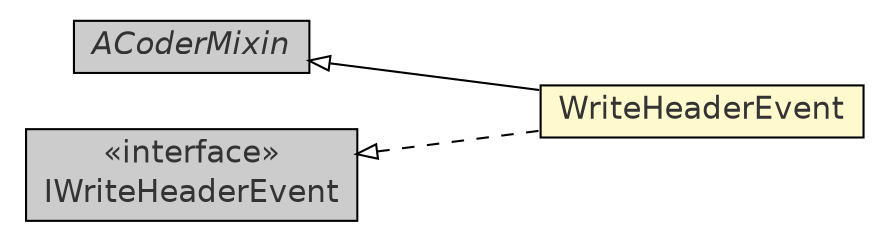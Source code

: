 #!/usr/local/bin/dot
#
# Class diagram 
# Generated by UmlGraph version 4.8 (http://www.spinellis.gr/sw/umlgraph)
#

digraph G {
	edge [fontname="Helvetica",fontsize=10,labelfontname="Helvetica",labelfontsize=10];
	node [fontname="Helvetica",fontsize=10,shape=plaintext];
	rankdir=LR;
	ranksep=1;
	// com.xuggle.mediatool.event.ACoderMixin
	c22652 [label=<<table border="0" cellborder="1" cellspacing="0" cellpadding="2" port="p" bgcolor="grey80" href="./ACoderMixin.html">
		<tr><td><table border="0" cellspacing="0" cellpadding="1">
			<tr><td><font face="Helvetica-Oblique"> ACoderMixin </font></td></tr>
		</table></td></tr>
		</table>>, fontname="Helvetica", fontcolor="grey20", fontsize=15.0];
	// com.xuggle.mediatool.event.IWriteHeaderEvent
	c22662 [label=<<table border="0" cellborder="1" cellspacing="0" cellpadding="2" port="p" bgcolor="grey80" href="./IWriteHeaderEvent.html">
		<tr><td><table border="0" cellspacing="0" cellpadding="1">
			<tr><td> &laquo;interface&raquo; </td></tr>
			<tr><td> IWriteHeaderEvent </td></tr>
		</table></td></tr>
		</table>>, fontname="Helvetica", fontcolor="grey20", fontsize=15.0];
	// com.xuggle.mediatool.event.WriteHeaderEvent
	c22676 [label=<<table border="0" cellborder="1" cellspacing="0" cellpadding="2" port="p" bgcolor="lemonChiffon" href="./WriteHeaderEvent.html">
		<tr><td><table border="0" cellspacing="0" cellpadding="1">
			<tr><td> WriteHeaderEvent </td></tr>
		</table></td></tr>
		</table>>, fontname="Helvetica", fontcolor="grey20", fontsize=15.0];
	//com.xuggle.mediatool.event.WriteHeaderEvent extends com.xuggle.mediatool.event.ACoderMixin
	c22652:p -> c22676:p [dir=back,arrowtail=empty];
	//com.xuggle.mediatool.event.WriteHeaderEvent implements com.xuggle.mediatool.event.IWriteHeaderEvent
	c22662:p -> c22676:p [dir=back,arrowtail=empty,style=dashed];
}

